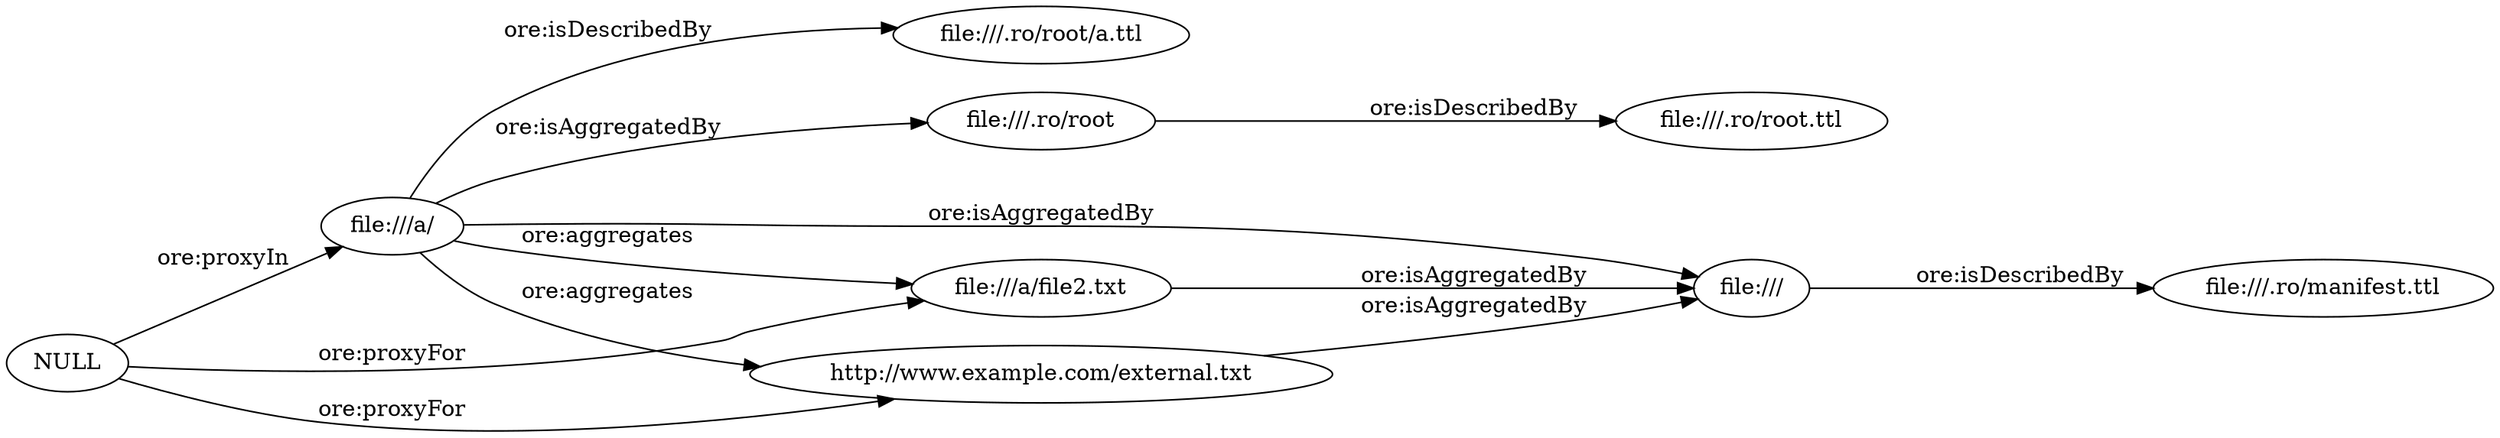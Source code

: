 digraph ar2dtool_diagram { 
rankdir=LR;
size="1501"
	"file:///.ro/root" -> "file:///.ro/root.ttl" [ label = "ore:isDescribedBy" ];
	"file:///a/" -> "http://www.example.com/external.txt" [ label = "ore:aggregates" ];
	"file:///a/" -> "file:///a/file2.txt" [ label = "ore:aggregates" ];
	"file:///a/" -> "file:///.ro/root/a.ttl" [ label = "ore:isDescribedBy" ];
	"file:///a/" -> "file:///.ro/root" [ label = "ore:isAggregatedBy" ];
	"file:///a/" -> "file:///" [ label = "ore:isAggregatedBy" ];
	"http://www.example.com/external.txt" -> "file:///" [ label = "ore:isAggregatedBy" ];
	"file:///a/file2.txt" -> "file:///" [ label = "ore:isAggregatedBy" ];
	"NULL" -> "file:///a/file2.txt" [ label = "ore:proxyFor" ];
	"NULL" -> "file:///a/" [ label = "ore:proxyIn" ];
	"NULL" -> "http://www.example.com/external.txt" [ label = "ore:proxyFor" ];
	"file:///" -> "file:///.ro/manifest.ttl" [ label = "ore:isDescribedBy" ];

}
